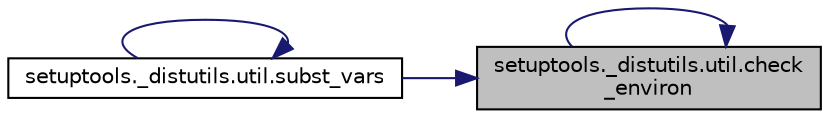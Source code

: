 digraph "setuptools._distutils.util.check_environ"
{
 // LATEX_PDF_SIZE
  edge [fontname="Helvetica",fontsize="10",labelfontname="Helvetica",labelfontsize="10"];
  node [fontname="Helvetica",fontsize="10",shape=record];
  rankdir="RL";
  Node1 [label="setuptools._distutils.util.check\l_environ",height=0.2,width=0.4,color="black", fillcolor="grey75", style="filled", fontcolor="black",tooltip=" "];
  Node1 -> Node1 [dir="back",color="midnightblue",fontsize="10",style="solid",fontname="Helvetica"];
  Node1 -> Node2 [dir="back",color="midnightblue",fontsize="10",style="solid",fontname="Helvetica"];
  Node2 [label="setuptools._distutils.util.subst_vars",height=0.2,width=0.4,color="black", fillcolor="white", style="filled",URL="$d9/d80/namespacesetuptools_1_1__distutils_1_1util.html#ae4a55abc4e5fa2c60e615f626bb20535",tooltip=" "];
  Node2 -> Node2 [dir="back",color="midnightblue",fontsize="10",style="solid",fontname="Helvetica"];
}
